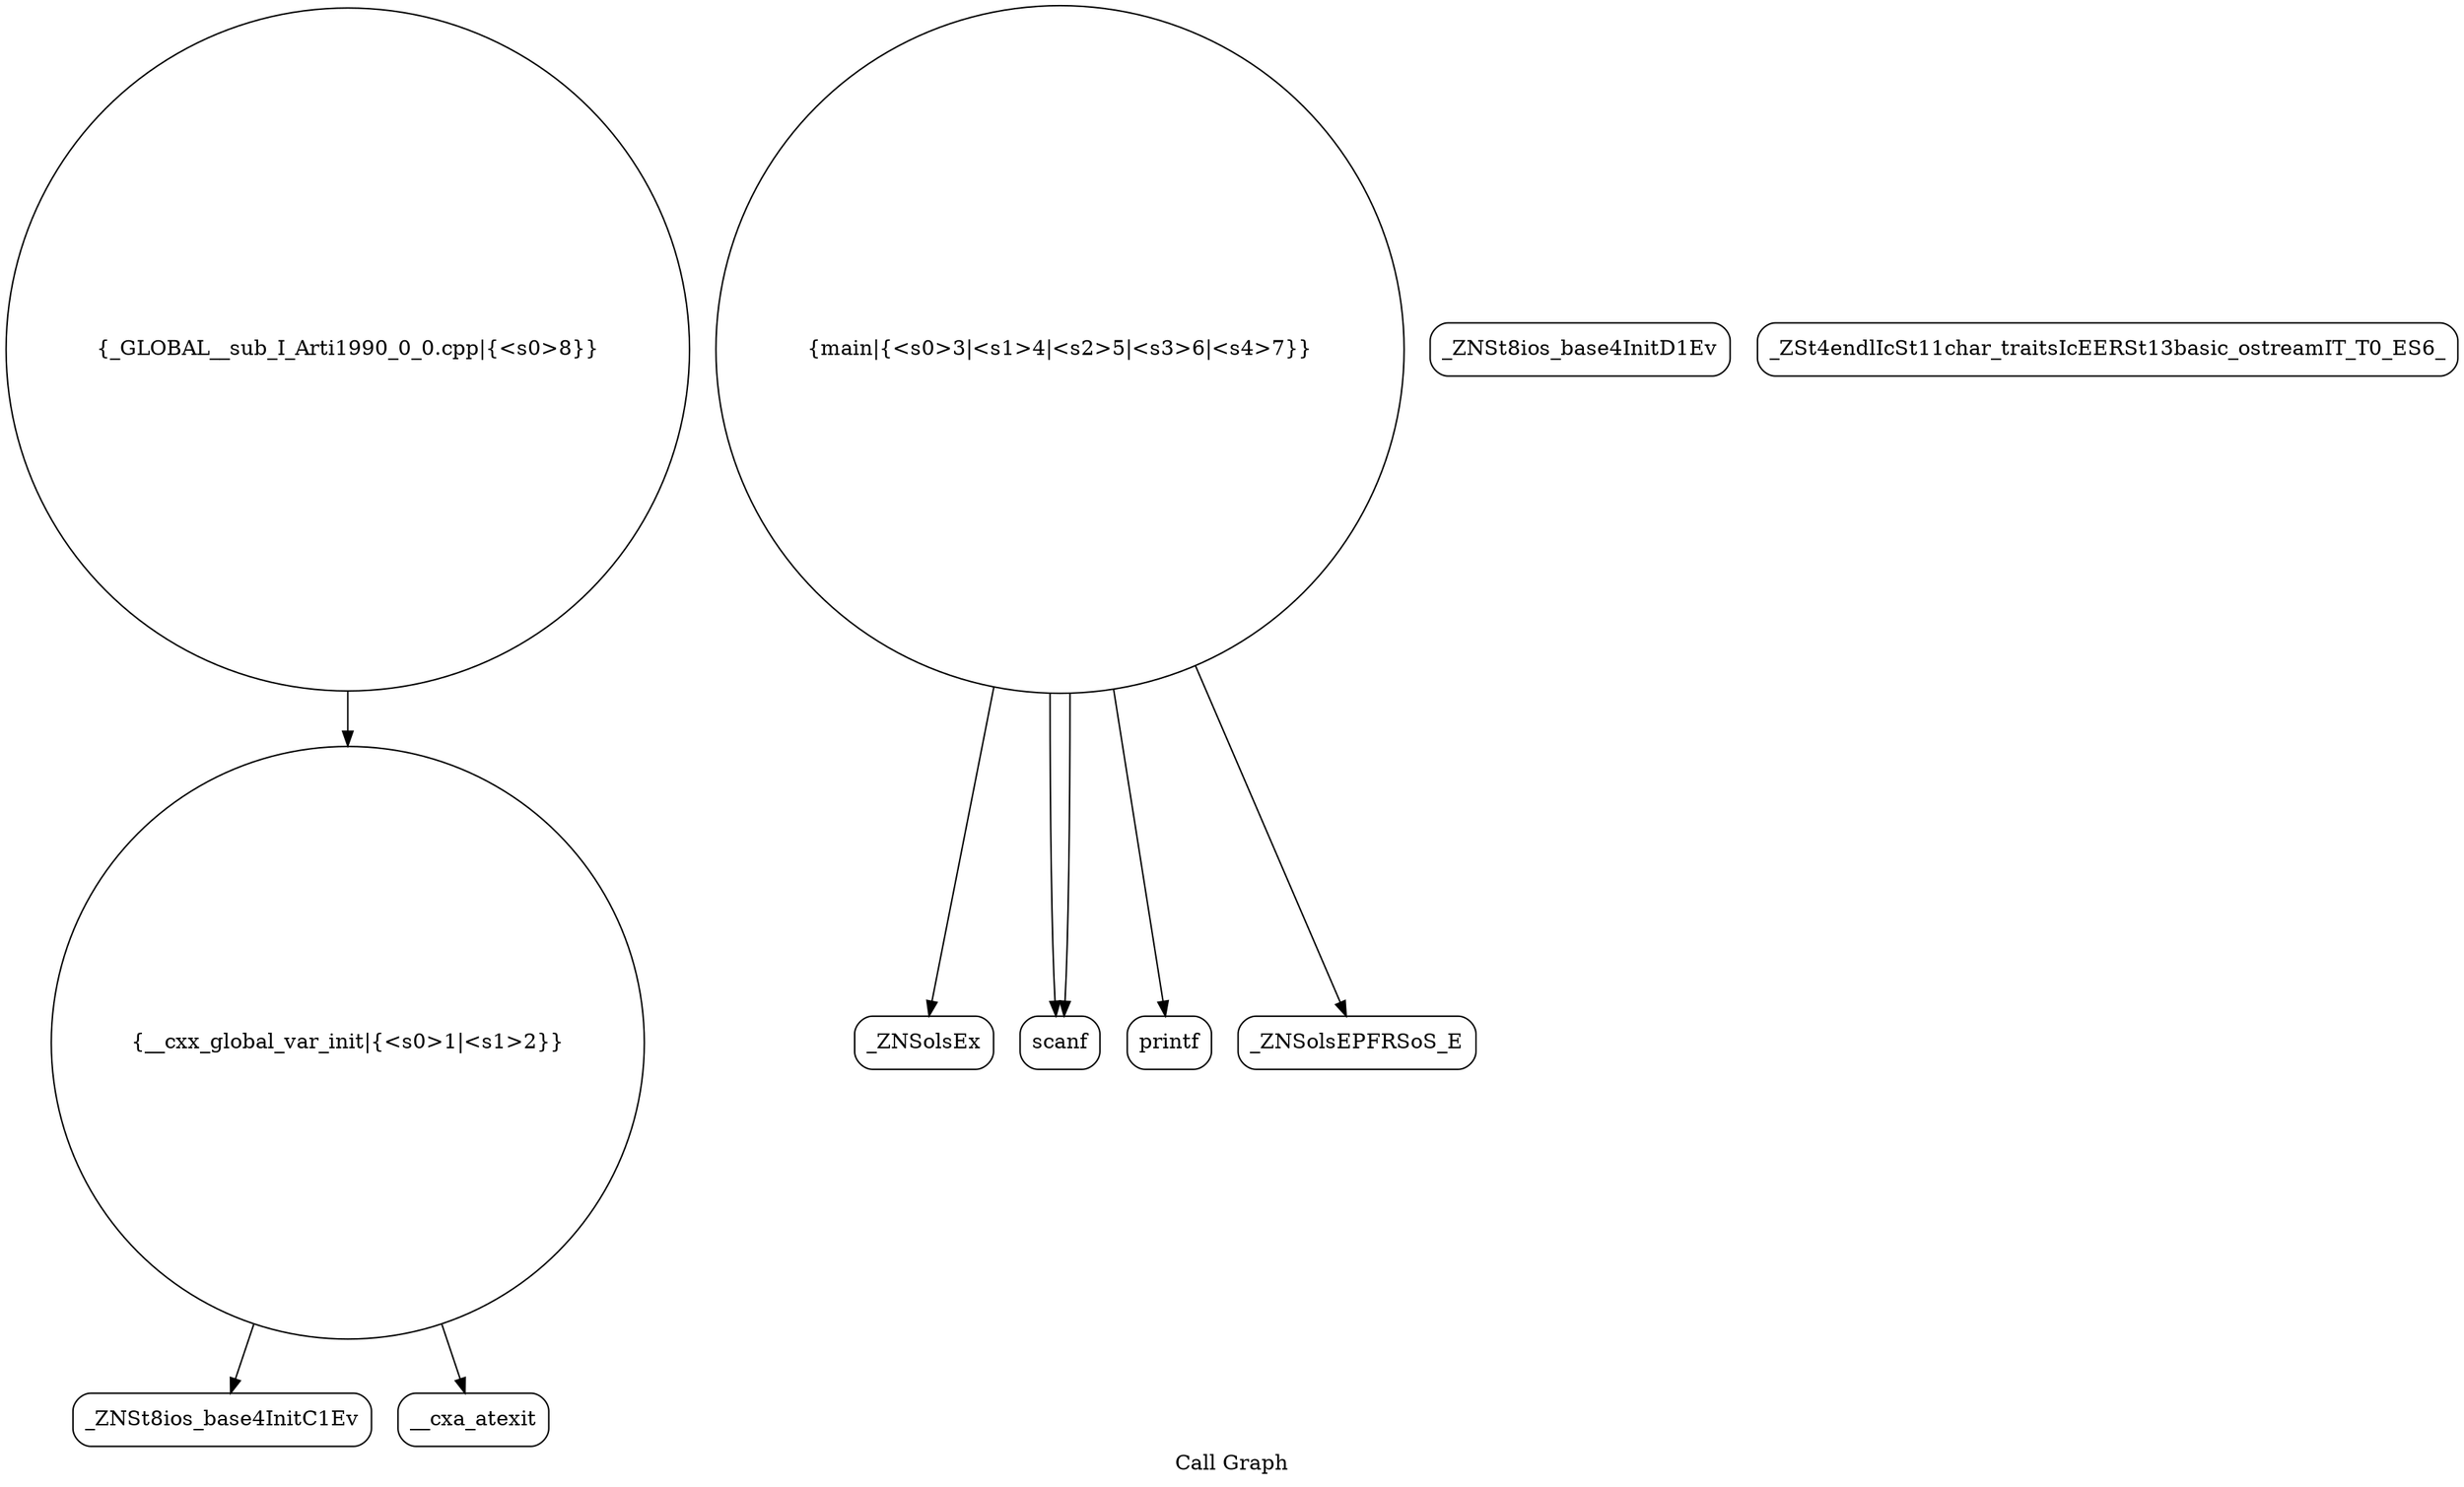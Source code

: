 digraph "Call Graph" {
	label="Call Graph";

	Node0x565459de1690 [shape=record,shape=circle,label="{__cxx_global_var_init|{<s0>1|<s1>2}}"];
	Node0x565459de1690:s0 -> Node0x565459de1b20[color=black];
	Node0x565459de1690:s1 -> Node0x565459de1c20[color=black];
	Node0x565459de1e20 [shape=record,shape=Mrecord,label="{_ZNSolsEx}"];
	Node0x565459de1ba0 [shape=record,shape=Mrecord,label="{_ZNSt8ios_base4InitD1Ev}"];
	Node0x565459de1f20 [shape=record,shape=Mrecord,label="{_ZSt4endlIcSt11char_traitsIcEERSt13basic_ostreamIT_T0_ES6_}"];
	Node0x565459de1ca0 [shape=record,shape=circle,label="{main|{<s0>3|<s1>4|<s2>5|<s3>6|<s4>7}}"];
	Node0x565459de1ca0:s0 -> Node0x565459de1d20[color=black];
	Node0x565459de1ca0:s1 -> Node0x565459de1d20[color=black];
	Node0x565459de1ca0:s2 -> Node0x565459de1da0[color=black];
	Node0x565459de1ca0:s3 -> Node0x565459de1e20[color=black];
	Node0x565459de1ca0:s4 -> Node0x565459de1ea0[color=black];
	Node0x565459de1da0 [shape=record,shape=Mrecord,label="{printf}"];
	Node0x565459de1b20 [shape=record,shape=Mrecord,label="{_ZNSt8ios_base4InitC1Ev}"];
	Node0x565459de1ea0 [shape=record,shape=Mrecord,label="{_ZNSolsEPFRSoS_E}"];
	Node0x565459de1c20 [shape=record,shape=Mrecord,label="{__cxa_atexit}"];
	Node0x565459de1fa0 [shape=record,shape=circle,label="{_GLOBAL__sub_I_Arti1990_0_0.cpp|{<s0>8}}"];
	Node0x565459de1fa0:s0 -> Node0x565459de1690[color=black];
	Node0x565459de1d20 [shape=record,shape=Mrecord,label="{scanf}"];
}
